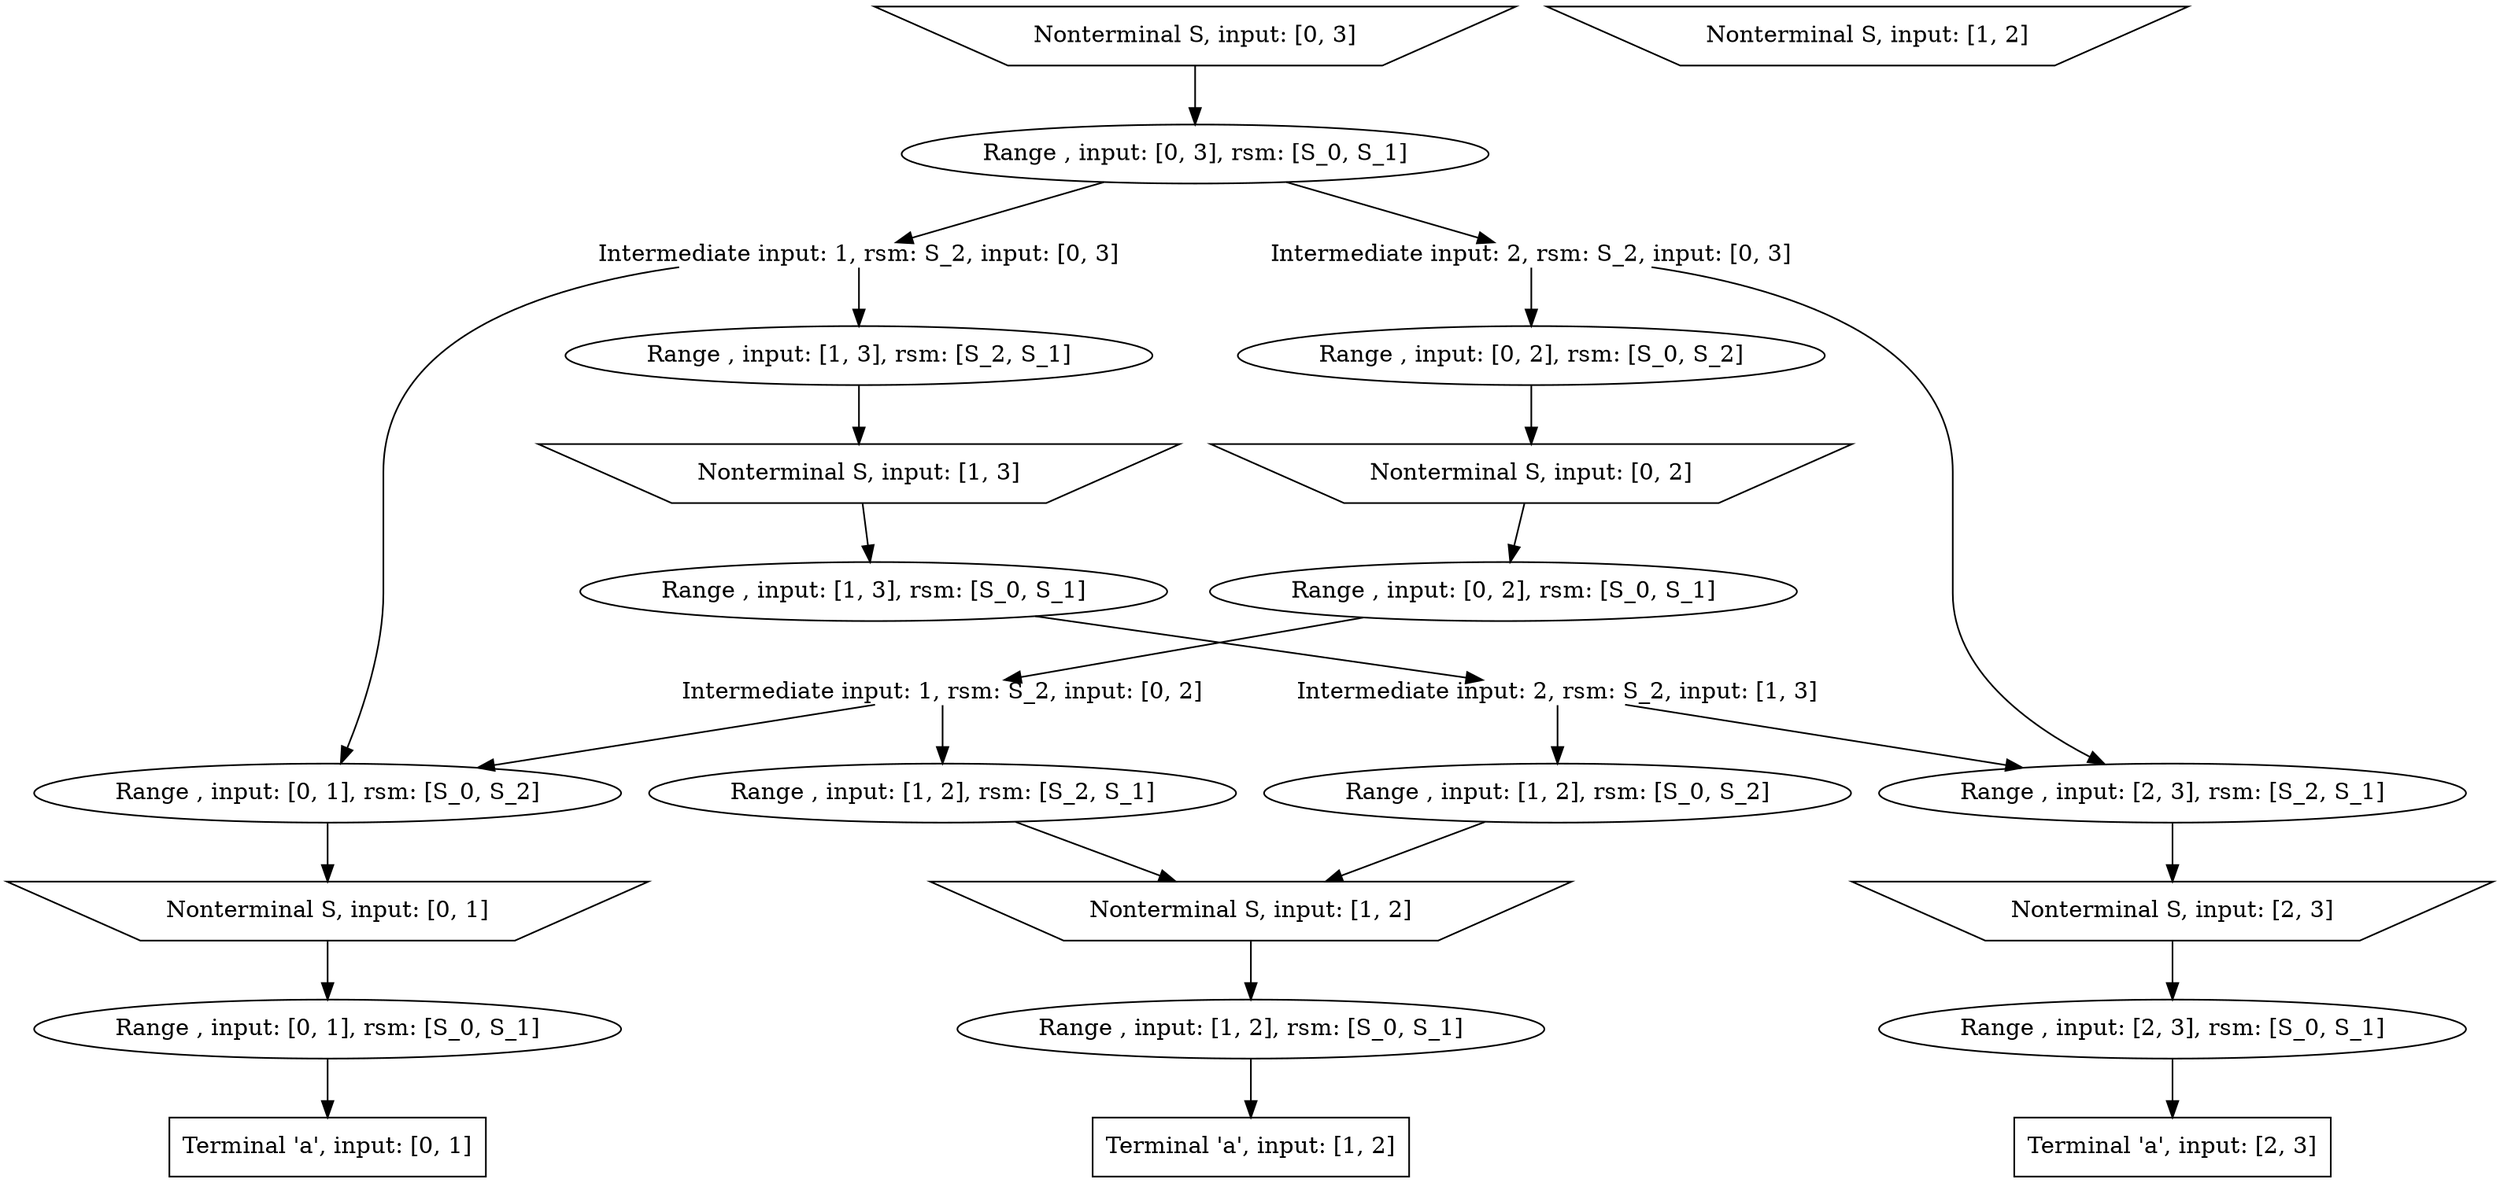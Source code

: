 digraph g {
labelloc="t"
label=""
0 [label = "Intermediate input: 1, rsm: S_2, input: [0, 2]", shape = plain]
1 [label = "Intermediate input: 1, rsm: S_2, input: [0, 3]", shape = plain]
2 [label = "Intermediate input: 2, rsm: S_2, input: [0, 3]", shape = plain]
3 [label = "Intermediate input: 2, rsm: S_2, input: [1, 3]", shape = plain]
4 [label = "Nonterminal S, input: [0, 1]", shape = invtrapezium]
5 [label = "Nonterminal S, input: [0, 2]", shape = invtrapezium]
6 [label = "Nonterminal S, input: [0, 3]", shape = invtrapezium]
7 [label = "Nonterminal S, input: [1, 2]", shape = invtrapezium]
8 [label = "Nonterminal S, input: [1, 2]", shape = invtrapezium]
9 [label = "Nonterminal S, input: [1, 3]", shape = invtrapezium]
10 [label = "Nonterminal S, input: [2, 3]", shape = invtrapezium]
11 [label = "Range , input: [0, 1], rsm: [S_0, S_1]", shape = ellipse]
12 [label = "Range , input: [0, 1], rsm: [S_0, S_2]", shape = ellipse]
13 [label = "Range , input: [0, 2], rsm: [S_0, S_1]", shape = ellipse]
14 [label = "Range , input: [0, 2], rsm: [S_0, S_2]", shape = ellipse]
15 [label = "Range , input: [0, 3], rsm: [S_0, S_1]", shape = ellipse]
16 [label = "Range , input: [1, 2], rsm: [S_0, S_1]", shape = ellipse]
17 [label = "Range , input: [1, 2], rsm: [S_0, S_2]", shape = ellipse]
18 [label = "Range , input: [1, 2], rsm: [S_2, S_1]", shape = ellipse]
19 [label = "Range , input: [1, 3], rsm: [S_0, S_1]", shape = ellipse]
20 [label = "Range , input: [1, 3], rsm: [S_2, S_1]", shape = ellipse]
21 [label = "Range , input: [2, 3], rsm: [S_0, S_1]", shape = ellipse]
22 [label = "Range , input: [2, 3], rsm: [S_2, S_1]", shape = ellipse]
23 [label = "Terminal 'a', input: [0, 1]", shape = rectangle]
24 [label = "Terminal 'a', input: [1, 2]", shape = rectangle]
25 [label = "Terminal 'a', input: [2, 3]", shape = rectangle]
0->12
0->18
1->12
1->20
2->14
2->22
3->17
3->22
4->11
5->13
6->15
7->16
9->19
10->21
11->23
12->4
13->0
14->5
15->1
15->2
16->24
17->7
18->7
19->3
20->9
21->25
22->10
}

